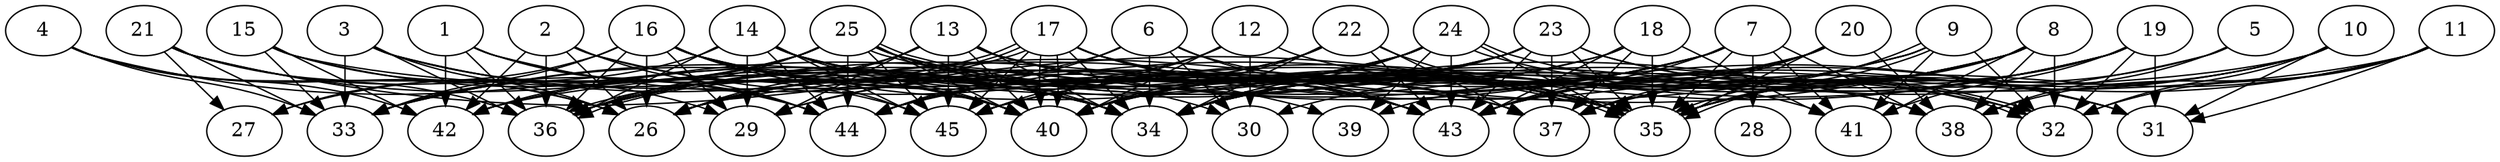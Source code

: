 // DAG (tier=3-complex, mode=data, n=45, ccr=0.506, fat=0.752, density=0.769, regular=0.373, jump=0.242, mindata=4194304, maxdata=33554432)
// DAG automatically generated by daggen at Sun Aug 24 16:33:35 2025
// /home/ermia/Project/Environments/daggen/bin/daggen --dot --ccr 0.506 --fat 0.752 --regular 0.373 --density 0.769 --jump 0.242 --mindata 4194304 --maxdata 33554432 -n 45 
digraph G {
  1 [size="615284040390183747584", alpha="0.08", expect_size="307642020195091873792"]
  1 -> 36 [size ="578727012466688"]
  1 -> 40 [size ="578727012466688"]
  1 -> 42 [size ="578727012466688"]
  1 -> 43 [size ="578727012466688"]
  1 -> 44 [size ="578727012466688"]
  2 [size="1182901432413845454848", alpha="0.01", expect_size="591450716206922727424"]
  2 -> 26 [size ="894792548483072"]
  2 -> 34 [size ="894792548483072"]
  2 -> 35 [size ="894792548483072"]
  2 -> 36 [size ="894792548483072"]
  2 -> 42 [size ="894792548483072"]
  2 -> 44 [size ="894792548483072"]
  3 [size="13450298502743703552", alpha="0.13", expect_size="6725149251371851776"]
  3 -> 26 [size ="7319501058080768"]
  3 -> 33 [size ="7319501058080768"]
  3 -> 34 [size ="7319501058080768"]
  3 -> 36 [size ="7319501058080768"]
  3 -> 39 [size ="7319501058080768"]
  3 -> 45 [size ="7319501058080768"]
  4 [size="5905704962465640448", alpha="0.18", expect_size="2952852481232820224"]
  4 -> 26 [size ="5171819262771200"]
  4 -> 33 [size ="5171819262771200"]
  4 -> 34 [size ="5171819262771200"]
  4 -> 36 [size ="5171819262771200"]
  4 -> 42 [size ="5171819262771200"]
  5 [size="1512574267387019264000", alpha="0.09", expect_size="756287133693509632000"]
  5 -> 34 [size ="1054146874572800"]
  5 -> 35 [size ="1054146874572800"]
  5 -> 38 [size ="1054146874572800"]
  6 [size="25434387465152200", alpha="0.13", expect_size="12717193732576100"]
  6 -> 26 [size ="1033932879429632"]
  6 -> 30 [size ="1033932879429632"]
  6 -> 34 [size ="1033932879429632"]
  6 -> 35 [size ="1033932879429632"]
  6 -> 43 [size ="1033932879429632"]
  6 -> 44 [size ="1033932879429632"]
  7 [size="36530492916349374824448", alpha="0.19", expect_size="18265246458174687412224"]
  7 -> 28 [size ="8807655954972672"]
  7 -> 29 [size ="8807655954972672"]
  7 -> 35 [size ="8807655954972672"]
  7 -> 38 [size ="8807655954972672"]
  7 -> 40 [size ="8807655954972672"]
  7 -> 41 [size ="8807655954972672"]
  7 -> 42 [size ="8807655954972672"]
  7 -> 43 [size ="8807655954972672"]
  7 -> 45 [size ="8807655954972672"]
  8 [size="6196471315534941184", alpha="0.20", expect_size="3098235657767470592"]
  8 -> 26 [size ="6577608229650432"]
  8 -> 30 [size ="6577608229650432"]
  8 -> 32 [size ="6577608229650432"]
  8 -> 34 [size ="6577608229650432"]
  8 -> 35 [size ="6577608229650432"]
  8 -> 37 [size ="6577608229650432"]
  8 -> 38 [size ="6577608229650432"]
  8 -> 39 [size ="6577608229650432"]
  8 -> 40 [size ="6577608229650432"]
  8 -> 41 [size ="6577608229650432"]
  9 [size="11028048973035493916672", alpha="0.17", expect_size="5514024486517746958336"]
  9 -> 26 [size ="3963593531850752"]
  9 -> 32 [size ="3963593531850752"]
  9 -> 34 [size ="3963593531850752"]
  9 -> 35 [size ="3963593531850752"]
  9 -> 35 [size ="3963593531850752"]
  9 -> 40 [size ="3963593531850752"]
  9 -> 41 [size ="3963593531850752"]
  10 [size="17630829139401493184512", alpha="0.13", expect_size="8815414569700746592256"]
  10 -> 26 [size ="5419241163456512"]
  10 -> 31 [size ="5419241163456512"]
  10 -> 32 [size ="5419241163456512"]
  10 -> 35 [size ="5419241163456512"]
  10 -> 37 [size ="5419241163456512"]
  10 -> 43 [size ="5419241163456512"]
  11 [size="62915188799949136", alpha="0.12", expect_size="31457594399974568"]
  11 -> 31 [size ="6999947505303552"]
  11 -> 32 [size ="6999947505303552"]
  11 -> 35 [size ="6999947505303552"]
  11 -> 38 [size ="6999947505303552"]
  11 -> 42 [size ="6999947505303552"]
  11 -> 43 [size ="6999947505303552"]
  12 [size="2041778511225401901056", alpha="0.11", expect_size="1020889255612700950528"]
  12 -> 30 [size ="1287544968839168"]
  12 -> 40 [size ="1287544968839168"]
  12 -> 41 [size ="1287544968839168"]
  12 -> 44 [size ="1287544968839168"]
  12 -> 45 [size ="1287544968839168"]
  13 [size="225566693986053472", alpha="0.05", expect_size="112783346993026736"]
  13 -> 26 [size ="8759339141562368"]
  13 -> 29 [size ="8759339141562368"]
  13 -> 31 [size ="8759339141562368"]
  13 -> 34 [size ="8759339141562368"]
  13 -> 36 [size ="8759339141562368"]
  13 -> 37 [size ="8759339141562368"]
  13 -> 40 [size ="8759339141562368"]
  13 -> 43 [size ="8759339141562368"]
  13 -> 45 [size ="8759339141562368"]
  14 [size="10946063906156249612288", alpha="0.12", expect_size="5473031953078124806144"]
  14 -> 29 [size ="3943924930445312"]
  14 -> 30 [size ="3943924930445312"]
  14 -> 33 [size ="3943924930445312"]
  14 -> 35 [size ="3943924930445312"]
  14 -> 36 [size ="3943924930445312"]
  14 -> 40 [size ="3943924930445312"]
  14 -> 43 [size ="3943924930445312"]
  14 -> 44 [size ="3943924930445312"]
  14 -> 45 [size ="3943924930445312"]
  15 [size="52800661394073984", alpha="0.07", expect_size="26400330697036992"]
  15 -> 29 [size ="2972760145920000"]
  15 -> 32 [size ="2972760145920000"]
  15 -> 33 [size ="2972760145920000"]
  15 -> 40 [size ="2972760145920000"]
  15 -> 42 [size ="2972760145920000"]
  16 [size="41398527658851672", alpha="0.20", expect_size="20699263829425836"]
  16 -> 26 [size ="1820594895060992"]
  16 -> 27 [size ="1820594895060992"]
  16 -> 29 [size ="1820594895060992"]
  16 -> 33 [size ="1820594895060992"]
  16 -> 34 [size ="1820594895060992"]
  16 -> 36 [size ="1820594895060992"]
  16 -> 37 [size ="1820594895060992"]
  16 -> 38 [size ="1820594895060992"]
  16 -> 40 [size ="1820594895060992"]
  16 -> 43 [size ="1820594895060992"]
  16 -> 45 [size ="1820594895060992"]
  17 [size="302666207228963520", alpha="0.15", expect_size="151333103614481760"]
  17 -> 26 [size ="142599029522432"]
  17 -> 31 [size ="142599029522432"]
  17 -> 34 [size ="142599029522432"]
  17 -> 35 [size ="142599029522432"]
  17 -> 36 [size ="142599029522432"]
  17 -> 36 [size ="142599029522432"]
  17 -> 37 [size ="142599029522432"]
  17 -> 40 [size ="142599029522432"]
  17 -> 40 [size ="142599029522432"]
  17 -> 43 [size ="142599029522432"]
  17 -> 45 [size ="142599029522432"]
  18 [size="13828192525086646", alpha="0.19", expect_size="6914096262543323"]
  18 -> 35 [size ="299177892380672"]
  18 -> 36 [size ="299177892380672"]
  18 -> 37 [size ="299177892380672"]
  18 -> 41 [size ="299177892380672"]
  18 -> 43 [size ="299177892380672"]
  18 -> 45 [size ="299177892380672"]
  19 [size="11094186664515579904", alpha="0.20", expect_size="5547093332257789952"]
  19 -> 31 [size ="4900531680051200"]
  19 -> 32 [size ="4900531680051200"]
  19 -> 34 [size ="4900531680051200"]
  19 -> 35 [size ="4900531680051200"]
  19 -> 41 [size ="4900531680051200"]
  19 -> 43 [size ="4900531680051200"]
  19 -> 44 [size ="4900531680051200"]
  19 -> 45 [size ="4900531680051200"]
  20 [size="2937000675975086", alpha="0.01", expect_size="1468500337987543"]
  20 -> 34 [size ="306333920264192"]
  20 -> 35 [size ="306333920264192"]
  20 -> 36 [size ="306333920264192"]
  20 -> 37 [size ="306333920264192"]
  20 -> 38 [size ="306333920264192"]
  20 -> 43 [size ="306333920264192"]
  21 [size="2944453890323882442752", alpha="0.19", expect_size="1472226945161941221376"]
  21 -> 26 [size ="1643462600425472"]
  21 -> 27 [size ="1643462600425472"]
  21 -> 33 [size ="1643462600425472"]
  21 -> 34 [size ="1643462600425472"]
  21 -> 35 [size ="1643462600425472"]
  21 -> 44 [size ="1643462600425472"]
  22 [size="65053125457145200", alpha="0.03", expect_size="32526562728572600"]
  22 -> 29 [size ="3942833664819200"]
  22 -> 34 [size ="3942833664819200"]
  22 -> 35 [size ="3942833664819200"]
  22 -> 37 [size ="3942833664819200"]
  22 -> 40 [size ="3942833664819200"]
  22 -> 43 [size ="3942833664819200"]
  22 -> 44 [size ="3942833664819200"]
  23 [size="1055739783261297280", alpha="0.14", expect_size="527869891630648640"]
  23 -> 31 [size ="1516392100659200"]
  23 -> 32 [size ="1516392100659200"]
  23 -> 33 [size ="1516392100659200"]
  23 -> 34 [size ="1516392100659200"]
  23 -> 35 [size ="1516392100659200"]
  23 -> 37 [size ="1516392100659200"]
  23 -> 40 [size ="1516392100659200"]
  23 -> 42 [size ="1516392100659200"]
  23 -> 43 [size ="1516392100659200"]
  23 -> 44 [size ="1516392100659200"]
  24 [size="4812214050601362432", alpha="0.08", expect_size="2406107025300681216"]
  24 -> 32 [size ="1903071856689152"]
  24 -> 32 [size ="1903071856689152"]
  24 -> 33 [size ="1903071856689152"]
  24 -> 34 [size ="1903071856689152"]
  24 -> 35 [size ="1903071856689152"]
  24 -> 36 [size ="1903071856689152"]
  24 -> 39 [size ="1903071856689152"]
  24 -> 40 [size ="1903071856689152"]
  24 -> 43 [size ="1903071856689152"]
  24 -> 44 [size ="1903071856689152"]
  25 [size="109719438533143888", alpha="0.12", expect_size="54859719266571944"]
  25 -> 27 [size ="3037219543580672"]
  25 -> 33 [size ="3037219543580672"]
  25 -> 34 [size ="3037219543580672"]
  25 -> 35 [size ="3037219543580672"]
  25 -> 35 [size ="3037219543580672"]
  25 -> 36 [size ="3037219543580672"]
  25 -> 38 [size ="3037219543580672"]
  25 -> 40 [size ="3037219543580672"]
  25 -> 42 [size ="3037219543580672"]
  25 -> 43 [size ="3037219543580672"]
  25 -> 44 [size ="3037219543580672"]
  25 -> 45 [size ="3037219543580672"]
  26 [size="26790233520192480", alpha="0.18", expect_size="13395116760096240"]
  27 [size="7299290150480921", alpha="0.05", expect_size="3649645075240460"]
  28 [size="399585841227665600", alpha="0.08", expect_size="199792920613832800"]
  29 [size="325224319404991360", alpha="0.11", expect_size="162612159702495680"]
  30 [size="17193329064031551488000", alpha="0.01", expect_size="8596664532015775744000"]
  31 [size="178394228368186336", alpha="0.09", expect_size="89197114184093168"]
  32 [size="13484340267089680384", alpha="0.09", expect_size="6742170133544840192"]
  33 [size="32576484916405423046656", alpha="0.03", expect_size="16288242458202711523328"]
  34 [size="5090379487855064907776", alpha="0.13", expect_size="2545189743927532453888"]
  35 [size="224854171434913216", alpha="0.13", expect_size="112427085717456608"]
  36 [size="23524510775296016", alpha="0.04", expect_size="11762255387648008"]
  37 [size="9283501755169742848", alpha="0.10", expect_size="4641750877584871424"]
  38 [size="2861002325686360576", alpha="0.08", expect_size="1430501162843180288"]
  39 [size="97278186127465632", alpha="0.11", expect_size="48639093063732816"]
  40 [size="19099458402163345063936", alpha="0.14", expect_size="9549729201081672531968"]
  41 [size="10216278890188374016000", alpha="0.01", expect_size="5108139445094187008000"]
  42 [size="12369728132469489664000", alpha="0.05", expect_size="6184864066234744832000"]
  43 [size="10331460414187855872", alpha="0.01", expect_size="5165730207093927936"]
  44 [size="16664725463990760636416", alpha="0.10", expect_size="8332362731995380318208"]
  45 [size="1114801618152891776", alpha="0.16", expect_size="557400809076445888"]
}
